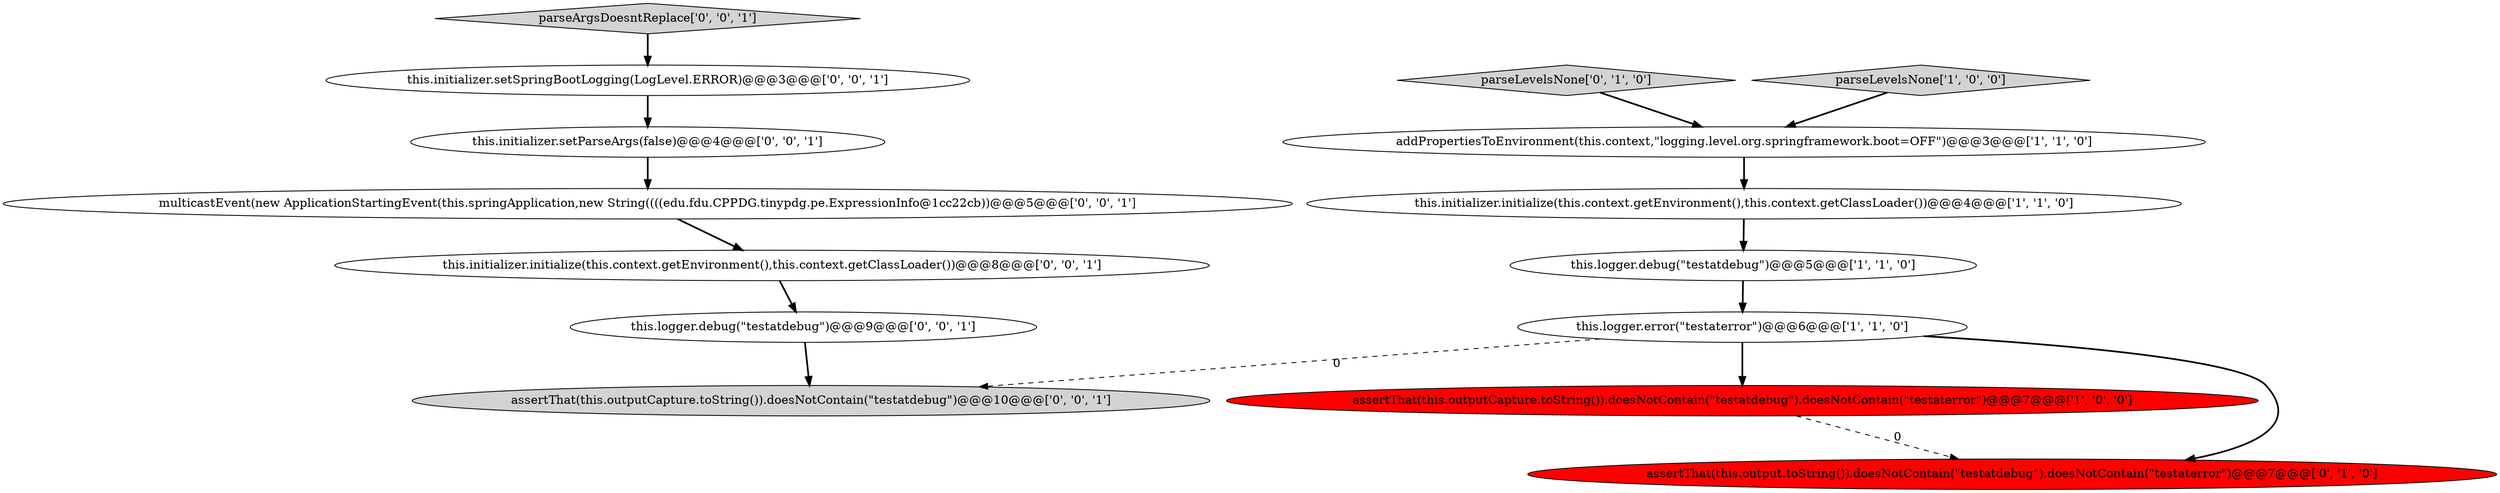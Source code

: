 digraph {
3 [style = filled, label = "assertThat(this.outputCapture.toString()).doesNotContain(\"testatdebug\").doesNotContain(\"testaterror\")@@@7@@@['1', '0', '0']", fillcolor = red, shape = ellipse image = "AAA1AAABBB1BBB"];
12 [style = filled, label = "this.initializer.setSpringBootLogging(LogLevel.ERROR)@@@3@@@['0', '0', '1']", fillcolor = white, shape = ellipse image = "AAA0AAABBB3BBB"];
5 [style = filled, label = "addPropertiesToEnvironment(this.context,\"logging.level.org.springframework.boot=OFF\")@@@3@@@['1', '1', '0']", fillcolor = white, shape = ellipse image = "AAA0AAABBB1BBB"];
6 [style = filled, label = "parseLevelsNone['0', '1', '0']", fillcolor = lightgray, shape = diamond image = "AAA0AAABBB2BBB"];
10 [style = filled, label = "parseArgsDoesntReplace['0', '0', '1']", fillcolor = lightgray, shape = diamond image = "AAA0AAABBB3BBB"];
1 [style = filled, label = "this.logger.error(\"testaterror\")@@@6@@@['1', '1', '0']", fillcolor = white, shape = ellipse image = "AAA0AAABBB1BBB"];
0 [style = filled, label = "this.logger.debug(\"testatdebug\")@@@5@@@['1', '1', '0']", fillcolor = white, shape = ellipse image = "AAA0AAABBB1BBB"];
11 [style = filled, label = "this.initializer.initialize(this.context.getEnvironment(),this.context.getClassLoader())@@@8@@@['0', '0', '1']", fillcolor = white, shape = ellipse image = "AAA0AAABBB3BBB"];
9 [style = filled, label = "assertThat(this.outputCapture.toString()).doesNotContain(\"testatdebug\")@@@10@@@['0', '0', '1']", fillcolor = lightgray, shape = ellipse image = "AAA0AAABBB3BBB"];
13 [style = filled, label = "this.initializer.setParseArgs(false)@@@4@@@['0', '0', '1']", fillcolor = white, shape = ellipse image = "AAA0AAABBB3BBB"];
8 [style = filled, label = "this.logger.debug(\"testatdebug\")@@@9@@@['0', '0', '1']", fillcolor = white, shape = ellipse image = "AAA0AAABBB3BBB"];
4 [style = filled, label = "this.initializer.initialize(this.context.getEnvironment(),this.context.getClassLoader())@@@4@@@['1', '1', '0']", fillcolor = white, shape = ellipse image = "AAA0AAABBB1BBB"];
14 [style = filled, label = "multicastEvent(new ApplicationStartingEvent(this.springApplication,new String((((edu.fdu.CPPDG.tinypdg.pe.ExpressionInfo@1cc22cb))@@@5@@@['0', '0', '1']", fillcolor = white, shape = ellipse image = "AAA0AAABBB3BBB"];
2 [style = filled, label = "parseLevelsNone['1', '0', '0']", fillcolor = lightgray, shape = diamond image = "AAA0AAABBB1BBB"];
7 [style = filled, label = "assertThat(this.output.toString()).doesNotContain(\"testatdebug\").doesNotContain(\"testaterror\")@@@7@@@['0', '1', '0']", fillcolor = red, shape = ellipse image = "AAA1AAABBB2BBB"];
1->3 [style = bold, label=""];
12->13 [style = bold, label=""];
11->8 [style = bold, label=""];
6->5 [style = bold, label=""];
1->9 [style = dashed, label="0"];
14->11 [style = bold, label=""];
1->7 [style = bold, label=""];
0->1 [style = bold, label=""];
13->14 [style = bold, label=""];
10->12 [style = bold, label=""];
3->7 [style = dashed, label="0"];
5->4 [style = bold, label=""];
4->0 [style = bold, label=""];
2->5 [style = bold, label=""];
8->9 [style = bold, label=""];
}
